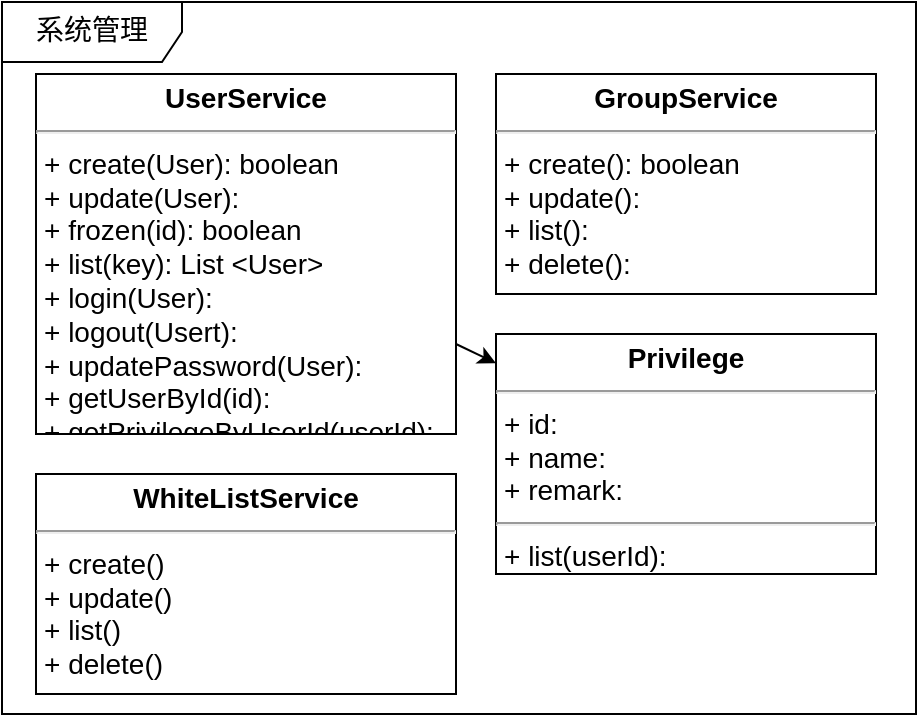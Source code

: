 <mxfile version="10.6.1" type="github"><diagram name="Page-1" id="c4acf3e9-155e-7222-9cf6-157b1a14988f"><mxGraphModel dx="1007" dy="628" grid="1" gridSize="10" guides="1" tooltips="1" connect="1" arrows="1" fold="1" page="1" pageScale="1" pageWidth="850" pageHeight="1100" background="#ffffff" math="0" shadow="0"><root><mxCell id="0"/><mxCell id="1" parent="0"/><mxCell id="17acba5748e5396b-1" value="系统管理" style="shape=umlFrame;whiteSpace=wrap;html=1;rounded=0;shadow=0;comic=0;labelBackgroundColor=none;strokeColor=#000000;strokeWidth=1;fillColor=#ffffff;fontFamily=Verdana;fontSize=14;fontColor=#000000;align=center;width=90;height=30;" parent="1" vertex="1"><mxGeometry x="43" y="54" width="457" height="356" as="geometry"/></mxCell><mxCell id="t1hmLruLxijfEGIuP8oO-6" style="rounded=0;orthogonalLoop=1;jettySize=auto;html=1;exitX=1;exitY=0.75;exitDx=0;exitDy=0;fontSize=14;" parent="1" source="vEkVPUGvCXJWhTbXQgpN-3" target="t1hmLruLxijfEGIuP8oO-4" edge="1"><mxGeometry relative="1" as="geometry"/></mxCell><mxCell id="vEkVPUGvCXJWhTbXQgpN-3" value="&lt;p style=&quot;margin: 4px 0px 0px ; text-align: center ; font-size: 14px&quot;&gt;&lt;b style=&quot;font-size: 14px;&quot;&gt;UserService&lt;/b&gt;&lt;/p&gt;&lt;hr style=&quot;font-size: 14px&quot;&gt;&lt;p style=&quot;margin: 0px 0px 0px 4px ; font-size: 14px&quot;&gt;+ create(User): boolean&lt;br style=&quot;font-size: 14px;&quot;&gt;&lt;/p&gt;&lt;p style=&quot;margin: 0px 0px 0px 4px ; font-size: 14px&quot;&gt;&lt;span style=&quot;font-size: 14px;&quot;&gt;+ update(User):&lt;/span&gt;&lt;br style=&quot;font-size: 14px;&quot;&gt;&lt;/p&gt;&lt;p style=&quot;margin: 0px 0px 0px 4px ; font-size: 14px&quot;&gt;+ frozen(id): boolean&lt;/p&gt;&lt;p style=&quot;margin: 0px 0px 0px 4px ; font-size: 14px&quot;&gt;+ list(key): List &amp;lt;User&amp;gt;&lt;/p&gt;&lt;p style=&quot;margin: 0px 0px 0px 4px ; font-size: 14px&quot;&gt;+ login(User):&lt;/p&gt;&lt;p style=&quot;margin: 0px 0px 0px 4px ; font-size: 14px&quot;&gt;+ logout(Usert):&lt;/p&gt;&lt;p style=&quot;margin: 0px 0px 0px 4px ; font-size: 14px&quot;&gt;+ updatePassword(User):&lt;/p&gt;&lt;p style=&quot;margin: 0px 0px 0px 4px ; font-size: 14px&quot;&gt;+ getUserById(id):&lt;/p&gt;&lt;p style=&quot;margin: 0px 0px 0px 4px ; font-size: 14px&quot;&gt;&lt;span style=&quot;font-size: 14px;&quot;&gt;+ getPrivilegeByUserId(userId):&lt;/span&gt;&lt;/p&gt;&lt;div style=&quot;font-size: 14px;&quot;&gt;&lt;br style=&quot;font-size: 14px;&quot;&gt;&lt;/div&gt;" style="verticalAlign=top;align=left;overflow=fill;fontSize=14;fontFamily=Helvetica;html=1;" parent="1" vertex="1"><mxGeometry x="60" y="90" width="210" height="180" as="geometry"/></mxCell><mxCell id="t1hmLruLxijfEGIuP8oO-1" value="&lt;p style=&quot;margin: 4px 0px 0px ; text-align: center ; font-size: 14px&quot;&gt;&lt;b style=&quot;font-size: 14px;&quot;&gt;GroupService&lt;/b&gt;&lt;/p&gt;&lt;hr style=&quot;font-size: 14px&quot;&gt;&lt;p style=&quot;margin: 0px 0px 0px 4px ; font-size: 14px&quot;&gt;+ create(): boolean&lt;br style=&quot;font-size: 14px;&quot;&gt;&lt;/p&gt;&lt;p style=&quot;margin: 0px 0px 0px 4px ; font-size: 14px&quot;&gt;&lt;span style=&quot;font-size: 14px;&quot;&gt;+ update():&lt;/span&gt;&lt;br style=&quot;font-size: 14px;&quot;&gt;&lt;/p&gt;&lt;p style=&quot;margin: 0px 0px 0px 4px ; font-size: 14px&quot;&gt;&lt;span style=&quot;font-size: 14px;&quot;&gt;+ list():&lt;/span&gt;&lt;br style=&quot;font-size: 14px;&quot;&gt;&lt;/p&gt;&lt;p style=&quot;margin: 0px 0px 0px 4px ; font-size: 14px&quot;&gt;+ delete():&lt;/p&gt;" style="verticalAlign=top;align=left;overflow=fill;fontSize=14;fontFamily=Helvetica;html=1;" parent="1" vertex="1"><mxGeometry x="290" y="90" width="190" height="110" as="geometry"/></mxCell><mxCell id="t1hmLruLxijfEGIuP8oO-2" value="&lt;p style=&quot;margin: 4px 0px 0px ; text-align: center ; font-size: 14px&quot;&gt;&lt;b style=&quot;font-size: 14px;&quot;&gt;WhiteListService&lt;/b&gt;&lt;/p&gt;&lt;hr style=&quot;font-size: 14px&quot;&gt;&lt;p style=&quot;margin: 0px 0px 0px 4px ; font-size: 14px&quot;&gt;+ create()&lt;br style=&quot;font-size: 14px;&quot;&gt;&lt;/p&gt;&lt;p style=&quot;margin: 0px 0px 0px 4px ; font-size: 14px&quot;&gt;&lt;span style=&quot;font-size: 14px;&quot;&gt;+ update()&lt;/span&gt;&lt;br style=&quot;font-size: 14px;&quot;&gt;&lt;/p&gt;&lt;p style=&quot;margin: 0px 0px 0px 4px ; font-size: 14px&quot;&gt;&lt;span style=&quot;font-size: 14px;&quot;&gt;+ list()&lt;/span&gt;&lt;br style=&quot;font-size: 14px;&quot;&gt;&lt;/p&gt;&lt;p style=&quot;margin: 0px 0px 0px 4px ; font-size: 14px&quot;&gt;+ delete()&lt;/p&gt;" style="verticalAlign=top;align=left;overflow=fill;fontSize=14;fontFamily=Helvetica;html=1;" parent="1" vertex="1"><mxGeometry x="60" y="290" width="210" height="110" as="geometry"/></mxCell><mxCell id="t1hmLruLxijfEGIuP8oO-4" value="&lt;p style=&quot;margin: 4px 0px 0px ; text-align: center ; font-size: 14px&quot;&gt;&lt;b style=&quot;font-size: 14px;&quot;&gt;Privilege&lt;/b&gt;&lt;br style=&quot;font-size: 14px;&quot;&gt;&lt;/p&gt;&lt;hr style=&quot;font-size: 14px&quot;&gt;&lt;p style=&quot;margin: 0px 0px 0px 4px ; font-size: 14px&quot;&gt;+ id:&amp;nbsp;&lt;/p&gt;&lt;p style=&quot;margin: 0px 0px 0px 4px ; font-size: 14px&quot;&gt;+ name:&amp;nbsp;&lt;/p&gt;&lt;p style=&quot;margin: 0px 0px 0px 4px ; font-size: 14px&quot;&gt;+ remark:&amp;nbsp;&lt;/p&gt;&lt;hr style=&quot;font-size: 14px&quot;&gt;&lt;p style=&quot;margin: 0px 0px 0px 4px ; font-size: 14px&quot;&gt;+ list(userId):&lt;br style=&quot;font-size: 14px;&quot;&gt;&lt;/p&gt;" style="verticalAlign=top;align=left;overflow=fill;fontSize=14;fontFamily=Helvetica;html=1;" parent="1" vertex="1"><mxGeometry x="290" y="220" width="190" height="120" as="geometry"/></mxCell></root></mxGraphModel></diagram></mxfile>